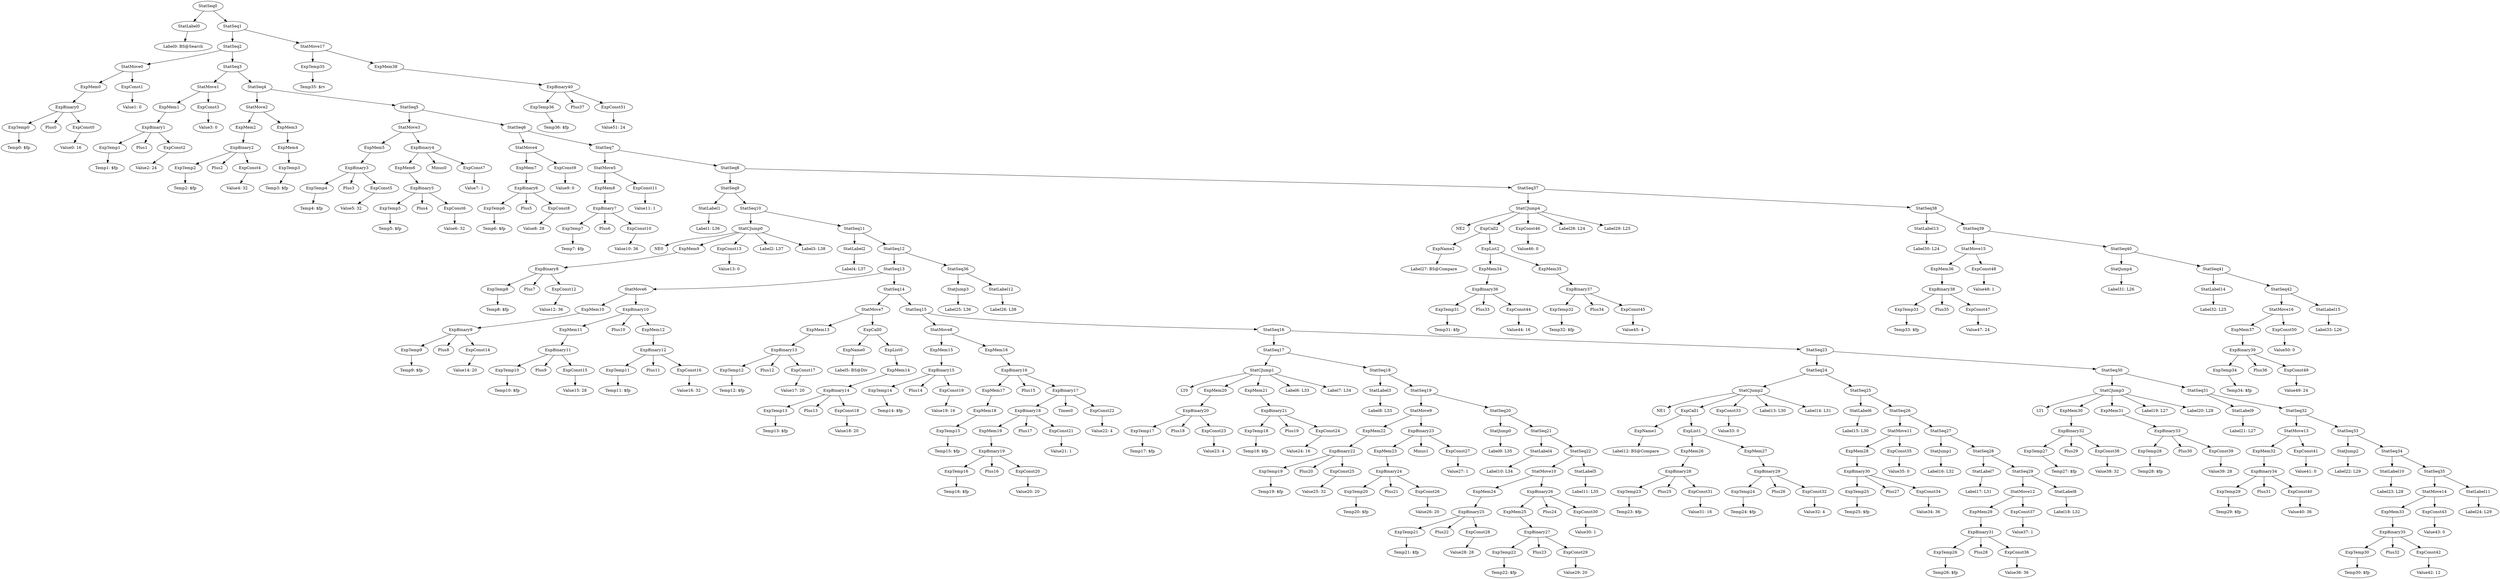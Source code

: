 digraph {
	ordering = out;
	ExpMem38 -> ExpBinary40;
	ExpBinary40 -> ExpTemp36;
	ExpBinary40 -> Plus37;
	ExpBinary40 -> ExpConst51;
	ExpTemp35 -> "Temp35: $rv";
	StatLabel15 -> "Label33: L26";
	ExpConst50 -> "Value50: 0";
	ExpMem37 -> ExpBinary39;
	ExpBinary39 -> ExpTemp34;
	ExpBinary39 -> Plus36;
	ExpBinary39 -> ExpConst49;
	StatSeq40 -> StatJump4;
	StatSeq40 -> StatSeq41;
	StatSeq39 -> StatMove15;
	StatSeq39 -> StatSeq40;
	ExpConst48 -> "Value48: 1";
	StatMove15 -> ExpMem36;
	StatMove15 -> ExpConst48;
	ExpMem36 -> ExpBinary38;
	ExpConst47 -> "Value47: 24";
	ExpBinary38 -> ExpTemp33;
	ExpBinary38 -> Plus35;
	ExpBinary38 -> ExpConst47;
	StatSeq38 -> StatLabel13;
	StatSeq38 -> StatSeq39;
	ExpConst46 -> "Value46: 0";
	ExpMem35 -> ExpBinary37;
	ExpBinary37 -> ExpTemp32;
	ExpBinary37 -> Plus34;
	ExpBinary37 -> ExpConst45;
	ExpTemp32 -> "Temp32: $fp";
	ExpList2 -> ExpMem34;
	ExpList2 -> ExpMem35;
	ExpMem34 -> ExpBinary36;
	ExpConst44 -> "Value44: 16";
	ExpBinary36 -> ExpTemp31;
	ExpBinary36 -> Plus33;
	ExpBinary36 -> ExpConst44;
	ExpName2 -> "Label27: BS@Compare";
	StatSeq8 -> StatSeq9;
	StatSeq8 -> StatSeq37;
	StatJump3 -> "Label25: L36";
	StatLabel11 -> "Label24: L29";
	StatSeq35 -> StatMove14;
	StatSeq35 -> StatLabel11;
	ExpConst43 -> "Value43: 0";
	StatMove14 -> ExpMem33;
	StatMove14 -> ExpConst43;
	ExpMem33 -> ExpBinary35;
	StatMove17 -> ExpTemp35;
	StatMove17 -> ExpMem38;
	ExpConst42 -> "Value42: 12";
	ExpBinary35 -> ExpTemp30;
	ExpBinary35 -> Plus32;
	ExpBinary35 -> ExpConst42;
	ExpTemp30 -> "Temp30: $fp";
	StatSeq34 -> StatLabel10;
	StatSeq34 -> StatSeq35;
	StatLabel10 -> "Label23: L28";
	StatJump2 -> "Label22: L29";
	StatMove13 -> ExpMem32;
	StatMove13 -> ExpConst41;
	ExpMem32 -> ExpBinary34;
	ExpConst40 -> "Value40: 36";
	ExpBinary34 -> ExpTemp29;
	ExpBinary34 -> Plus31;
	ExpBinary34 -> ExpConst40;
	ExpTemp29 -> "Temp29: $fp";
	ExpConst19 -> "Value19: 16";
	StatMove12 -> ExpMem29;
	StatMove12 -> ExpConst37;
	ExpName0 -> "Label5: BS@Div";
	ExpConst8 -> "Value8: 28";
	ExpTemp20 -> "Temp20: $fp";
	ExpBinary13 -> ExpTemp12;
	ExpBinary13 -> Plus12;
	ExpBinary13 -> ExpConst17;
	StatMove16 -> ExpMem37;
	StatMove16 -> ExpConst50;
	ExpBinary23 -> ExpMem23;
	ExpBinary23 -> Minus1;
	ExpBinary23 -> ExpConst27;
	ExpMem12 -> ExpBinary12;
	ExpBinary10 -> ExpMem11;
	ExpBinary10 -> Plus10;
	ExpBinary10 -> ExpMem12;
	StatSeq36 -> StatJump3;
	StatSeq36 -> StatLabel12;
	ExpMem11 -> ExpBinary11;
	StatMove11 -> ExpMem28;
	StatMove11 -> ExpConst35;
	ExpConst37 -> "Value37: 1";
	ExpTemp10 -> "Temp10: $fp";
	StatJump4 -> "Label31: L26";
	ExpMem10 -> ExpBinary9;
	ExpConst30 -> "Value30: 1";
	ExpMem27 -> ExpBinary29;
	ExpBinary30 -> ExpTemp25;
	ExpBinary30 -> Plus27;
	ExpBinary30 -> ExpConst34;
	StatLabel2 -> "Label4: L37";
	StatMove5 -> ExpMem8;
	StatMove5 -> ExpConst11;
	ExpConst14 -> "Value14: 20";
	ExpConst9 -> "Value9: 0";
	ExpConst51 -> "Value51: 24";
	ExpTemp15 -> "Temp15: $fp";
	StatLabel14 -> "Label32: L25";
	StatSeq10 -> StatCJump0;
	StatSeq10 -> StatSeq11;
	ExpTemp13 -> "Temp13: $fp";
	ExpConst35 -> "Value35: 0";
	StatCJump0 -> NE0;
	StatCJump0 -> ExpMem9;
	StatCJump0 -> ExpConst13;
	StatCJump0 -> "Label2: L37";
	StatCJump0 -> "Label3: L38";
	ExpCall0 -> ExpName0;
	ExpCall0 -> ExpList0;
	StatSeq9 -> StatLabel1;
	StatSeq9 -> StatSeq10;
	StatLabel1 -> "Label1: L36";
	StatSeq7 -> StatMove5;
	StatSeq7 -> StatSeq8;
	ExpConst27 -> "Value27: 1";
	StatSeq16 -> StatSeq17;
	StatSeq16 -> StatSeq23;
	ExpConst11 -> "Value11: 1";
	ExpTemp2 -> "Temp2: $fp";
	StatLabel12 -> "Label26: L38";
	ExpBinary0 -> ExpTemp0;
	ExpBinary0 -> Plus0;
	ExpBinary0 -> ExpConst0;
	StatSeq31 -> StatLabel9;
	StatSeq31 -> StatSeq32;
	ExpMem14 -> ExpBinary14;
	ExpBinary32 -> ExpTemp27;
	ExpBinary32 -> Plus29;
	ExpBinary32 -> ExpConst38;
	ExpBinary11 -> ExpTemp10;
	ExpBinary11 -> Plus9;
	ExpBinary11 -> ExpConst15;
	ExpBinary31 -> ExpTemp26;
	ExpBinary31 -> Plus28;
	ExpBinary31 -> ExpConst36;
	ExpTemp34 -> "Temp34: $fp";
	StatLabel7 -> "Label17: L31";
	ExpBinary14 -> ExpTemp13;
	ExpBinary14 -> Plus13;
	ExpBinary14 -> ExpConst18;
	StatMove0 -> ExpMem0;
	StatMove0 -> ExpConst1;
	ExpTemp12 -> "Temp12: $fp";
	ExpTemp14 -> "Temp14: $fp";
	StatLabel6 -> "Label15: L30";
	StatJump1 -> "Label16: L32";
	ExpConst15 -> "Value15: 28";
	StatSeq3 -> StatMove1;
	StatSeq3 -> StatSeq4;
	ExpConst13 -> "Value13: 0";
	ExpMem7 -> ExpBinary6;
	ExpConst45 -> "Value45: 4";
	ExpBinary3 -> ExpTemp4;
	ExpBinary3 -> Plus3;
	ExpBinary3 -> ExpConst5;
	ExpMem8 -> ExpBinary7;
	StatSeq6 -> StatMove4;
	StatSeq6 -> StatSeq7;
	ExpTemp11 -> "Temp11: $fp";
	StatSeq0 -> StatLabel0;
	StatSeq0 -> StatSeq1;
	ExpConst23 -> "Value23: 4";
	ExpMem21 -> ExpBinary21;
	ExpTemp1 -> "Temp1: $fp";
	ExpBinary4 -> ExpMem6;
	ExpBinary4 -> Minus0;
	ExpBinary4 -> ExpConst7;
	ExpList1 -> ExpMem26;
	ExpList1 -> ExpMem27;
	ExpTemp5 -> "Temp5: $fp";
	ExpBinary17 -> ExpBinary18;
	ExpBinary17 -> Times0;
	ExpBinary17 -> ExpConst22;
	ExpConst12 -> "Value12: 36";
	ExpTemp8 -> "Temp8: $fp";
	ExpMem15 -> ExpBinary15;
	ExpConst32 -> "Value32: 4";
	ExpConst17 -> "Value17: 20";
	ExpBinary1 -> ExpTemp1;
	ExpBinary1 -> Plus1;
	ExpBinary1 -> ExpConst2;
	ExpConst10 -> "Value10: 36";
	ExpTemp36 -> "Temp36: $fp";
	StatSeq4 -> StatMove2;
	StatSeq4 -> StatSeq5;
	ExpMem0 -> ExpBinary0;
	ExpBinary6 -> ExpTemp6;
	ExpBinary6 -> Plus5;
	ExpBinary6 -> ExpConst8;
	StatLabel13 -> "Label30: L24";
	StatSeq2 -> StatMove0;
	StatSeq2 -> StatSeq3;
	StatSeq13 -> StatMove6;
	StatSeq13 -> StatSeq14;
	ExpConst3 -> "Value3: 0";
	ExpTemp17 -> "Temp17: $fp";
	ExpTemp23 -> "Temp23: $fp";
	ExpMem1 -> ExpBinary1;
	ExpConst31 -> "Value31: 16";
	ExpMem9 -> ExpBinary8;
	ExpConst6 -> "Value6: 32";
	StatCJump4 -> NE2;
	StatCJump4 -> ExpCall2;
	StatCJump4 -> ExpConst46;
	StatCJump4 -> "Label28: L24";
	StatCJump4 -> "Label29: L25";
	StatSeq14 -> StatMove7;
	StatSeq14 -> StatSeq15;
	ExpMem13 -> ExpBinary13;
	ExpBinary27 -> ExpTemp22;
	ExpBinary27 -> Plus23;
	ExpBinary27 -> ExpConst29;
	StatMove1 -> ExpMem1;
	StatMove1 -> ExpConst3;
	ExpMem16 -> ExpBinary16;
	ExpBinary2 -> ExpTemp2;
	ExpBinary2 -> Plus2;
	ExpBinary2 -> ExpConst4;
	StatSeq17 -> StatCJump1;
	StatSeq17 -> StatSeq18;
	ExpTemp19 -> "Temp19: $fp";
	ExpTemp33 -> "Temp33: $fp";
	ExpBinary22 -> ExpTemp19;
	ExpBinary22 -> Plus20;
	ExpBinary22 -> ExpConst25;
	StatSeq1 -> StatSeq2;
	StatSeq1 -> StatMove17;
	StatSeq30 -> StatCJump3;
	StatSeq30 -> StatSeq31;
	ExpConst41 -> "Value41: 0";
	ExpConst1 -> "Value1: 0";
	ExpMem3 -> ExpMem4;
	StatSeq12 -> StatSeq13;
	StatSeq12 -> StatSeq36;
	ExpTemp4 -> "Temp4: $fp";
	StatLabel5 -> "Label11: L35";
	ExpTemp0 -> "Temp0: $fp";
	StatMove7 -> ExpMem13;
	StatMove7 -> ExpCall0;
	ExpTemp7 -> "Temp7: $fp";
	ExpCall2 -> ExpName2;
	ExpCall2 -> ExpList2;
	ExpConst2 -> "Value2: 24";
	ExpConst18 -> "Value18: 20";
	ExpConst26 -> "Value26: 20";
	StatLabel0 -> "Label0: BS@Search";
	ExpConst24 -> "Value24: 16";
	ExpConst16 -> "Value16: 32";
	ExpMem6 -> ExpBinary5;
	ExpConst0 -> "Value0: 16";
	ExpBinary12 -> ExpTemp11;
	ExpBinary12 -> Plus11;
	ExpBinary12 -> ExpConst16;
	StatMove6 -> ExpMem10;
	StatMove6 -> ExpBinary10;
	ExpBinary8 -> ExpTemp8;
	ExpBinary8 -> Plus7;
	ExpBinary8 -> ExpConst12;
	ExpConst5 -> "Value5: 32";
	StatSeq26 -> StatMove11;
	StatSeq26 -> StatSeq27;
	ExpConst4 -> "Value4: 32";
	ExpBinary28 -> ExpTemp23;
	ExpBinary28 -> Plus25;
	ExpBinary28 -> ExpConst31;
	StatSeq42 -> StatMove16;
	StatSeq42 -> StatLabel15;
	ExpMem2 -> ExpBinary2;
	StatSeq11 -> StatLabel2;
	StatSeq11 -> StatSeq12;
	ExpBinary15 -> ExpTemp14;
	ExpBinary15 -> Plus14;
	ExpBinary15 -> ExpConst19;
	StatSeq20 -> StatJump0;
	StatSeq20 -> StatSeq21;
	ExpBinary7 -> ExpTemp7;
	ExpBinary7 -> Plus6;
	ExpBinary7 -> ExpConst10;
	ExpBinary5 -> ExpTemp5;
	ExpBinary5 -> Plus4;
	ExpBinary5 -> ExpConst6;
	ExpMem18 -> ExpTemp15;
	ExpMem17 -> ExpMem18;
	ExpBinary16 -> ExpMem17;
	ExpBinary16 -> Plus15;
	ExpBinary16 -> ExpBinary17;
	ExpTemp16 -> "Temp16: $fp";
	StatCJump2 -> NE1;
	StatCJump2 -> ExpCall1;
	StatCJump2 -> ExpConst33;
	StatCJump2 -> "Label13: L30";
	StatCJump2 -> "Label14: L31";
	ExpBinary19 -> ExpTemp16;
	ExpBinary19 -> Plus16;
	ExpBinary19 -> ExpConst20;
	StatMove2 -> ExpMem2;
	StatMove2 -> ExpMem3;
	ExpMem28 -> ExpBinary30;
	ExpList0 -> ExpMem14;
	ExpConst22 -> "Value22: 4";
	StatSeq33 -> StatJump2;
	StatSeq33 -> StatSeq34;
	StatSeq15 -> StatMove8;
	StatSeq15 -> StatSeq16;
	ExpConst25 -> "Value25: 32";
	StatSeq32 -> StatMove13;
	StatSeq32 -> StatSeq33;
	ExpTemp28 -> "Temp28: $fp";
	StatMove8 -> ExpMem15;
	StatMove8 -> ExpMem16;
	ExpBinary20 -> ExpTemp17;
	ExpBinary20 -> Plus18;
	ExpBinary20 -> ExpConst23;
	ExpMem20 -> ExpBinary20;
	ExpConst28 -> "Value28: 28";
	ExpTemp18 -> "Temp18: $fp";
	StatSeq41 -> StatLabel14;
	StatSeq41 -> StatSeq42;
	StatLabel3 -> "Label8: L33";
	StatSeq18 -> StatLabel3;
	StatSeq18 -> StatSeq19;
	ExpMem5 -> ExpBinary3;
	ExpMem22 -> ExpBinary22;
	StatMove4 -> ExpMem7;
	StatMove4 -> ExpConst9;
	StatMove9 -> ExpMem22;
	StatMove9 -> ExpBinary23;
	ExpBinary9 -> ExpTemp9;
	ExpBinary9 -> Plus8;
	ExpBinary9 -> ExpConst14;
	ExpBinary24 -> ExpTemp20;
	ExpBinary24 -> Plus21;
	ExpBinary24 -> ExpConst26;
	StatJump0 -> "Label9: L35";
	StatLabel4 -> "Label10: L34";
	StatSeq23 -> StatSeq24;
	StatSeq23 -> StatSeq30;
	StatSeq21 -> StatLabel4;
	StatSeq21 -> StatSeq22;
	ExpConst7 -> "Value7: 1";
	ExpTemp21 -> "Temp21: $fp";
	ExpMem23 -> ExpBinary24;
	ExpBinary25 -> ExpTemp21;
	ExpBinary25 -> Plus22;
	ExpBinary25 -> ExpConst28;
	ExpMem24 -> ExpBinary25;
	ExpName1 -> "Label12: BS@Compare";
	ExpMem4 -> ExpTemp3;
	StatMove10 -> ExpMem24;
	StatMove10 -> ExpBinary26;
	ExpTemp22 -> "Temp22: $fp";
	ExpConst29 -> "Value29: 20";
	ExpTemp31 -> "Temp31: $fp";
	ExpTemp24 -> "Temp24: $fp";
	ExpMem25 -> ExpBinary27;
	ExpMem26 -> ExpBinary28;
	StatSeq28 -> StatLabel7;
	StatSeq28 -> StatSeq29;
	ExpBinary26 -> ExpMem25;
	ExpBinary26 -> Plus24;
	ExpBinary26 -> ExpConst30;
	ExpBinary21 -> ExpTemp18;
	ExpBinary21 -> Plus19;
	ExpBinary21 -> ExpConst24;
	StatCJump3 -> LT1;
	StatCJump3 -> ExpMem30;
	StatCJump3 -> ExpMem31;
	StatCJump3 -> "Label19: L27";
	StatCJump3 -> "Label20: L28";
	StatSeq19 -> StatMove9;
	StatSeq19 -> StatSeq20;
	StatSeq22 -> StatMove10;
	StatSeq22 -> StatLabel5;
	ExpMem19 -> ExpBinary19;
	ExpCall1 -> ExpName1;
	ExpCall1 -> ExpList1;
	ExpConst21 -> "Value21: 1";
	ExpConst33 -> "Value33: 0";
	StatSeq24 -> StatCJump2;
	StatSeq24 -> StatSeq25;
	StatMove3 -> ExpMem5;
	StatMove3 -> ExpBinary4;
	StatSeq25 -> StatLabel6;
	StatSeq25 -> StatSeq26;
	ExpTemp25 -> "Temp25: $fp";
	ExpMem29 -> ExpBinary31;
	StatCJump1 -> LT0;
	StatCJump1 -> ExpMem20;
	StatCJump1 -> ExpMem21;
	StatCJump1 -> "Label6: L33";
	StatCJump1 -> "Label7: L34";
	ExpConst34 -> "Value34: 36";
	ExpTemp9 -> "Temp9: $fp";
	StatSeq27 -> StatJump1;
	StatSeq27 -> StatSeq28;
	ExpTemp26 -> "Temp26: $fp";
	StatSeq5 -> StatMove3;
	StatSeq5 -> StatSeq6;
	ExpConst36 -> "Value36: 36";
	ExpConst20 -> "Value20: 20";
	StatSeq29 -> StatMove12;
	StatSeq29 -> StatLabel8;
	StatSeq37 -> StatCJump4;
	StatSeq37 -> StatSeq38;
	ExpTemp3 -> "Temp3: $fp";
	ExpTemp6 -> "Temp6: $fp";
	ExpBinary18 -> ExpMem19;
	ExpBinary18 -> Plus17;
	ExpBinary18 -> ExpConst21;
	StatLabel8 -> "Label18: L32";
	ExpMem31 -> ExpBinary33;
	ExpConst49 -> "Value49: 24";
	ExpTemp27 -> "Temp27: $fp";
	ExpConst38 -> "Value38: 32";
	ExpMem30 -> ExpBinary32;
	ExpBinary33 -> ExpTemp28;
	ExpBinary33 -> Plus30;
	ExpBinary33 -> ExpConst39;
	ExpConst39 -> "Value39: 28";
	ExpBinary29 -> ExpTemp24;
	ExpBinary29 -> Plus26;
	ExpBinary29 -> ExpConst32;
	StatLabel9 -> "Label21: L27";
}

